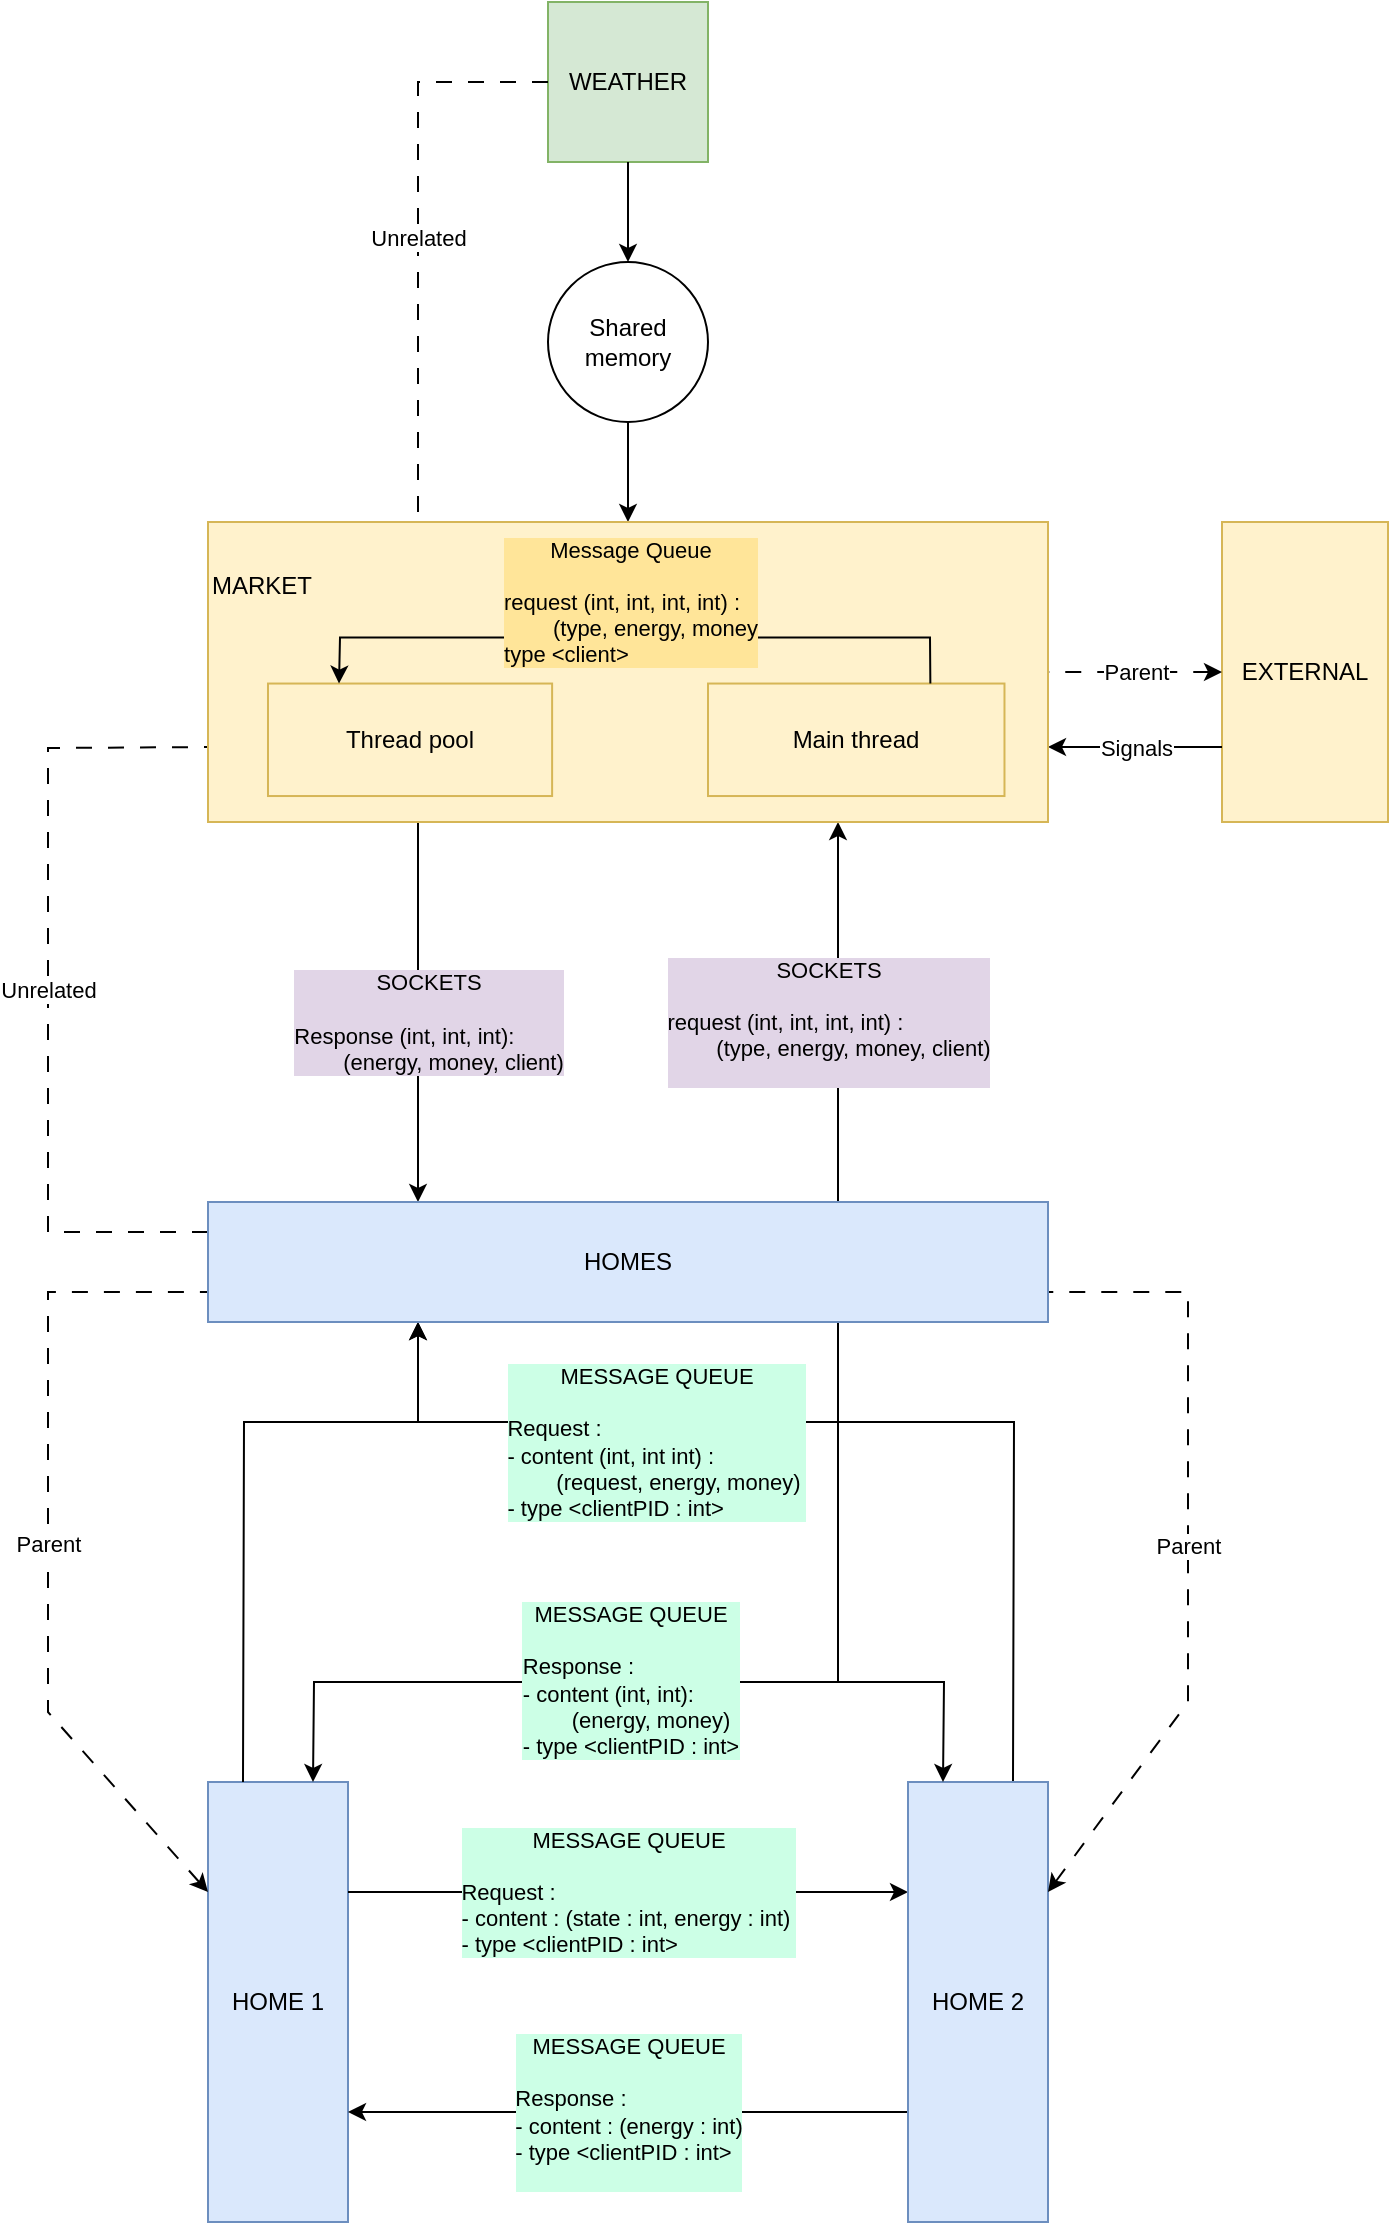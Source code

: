 <mxfile version="20.8.10" type="device"><diagram name="Page-1" id="oDPzcU-ClhAFNlhWpU6J"><mxGraphModel dx="1173" dy="615" grid="1" gridSize="10" guides="1" tooltips="1" connect="1" arrows="1" fold="1" page="1" pageScale="1" pageWidth="827" pageHeight="1169" math="0" shadow="0"><root><mxCell id="0"/><mxCell id="1" parent="0"/><mxCell id="NkhhBtuJVH0xMeRfSDVV-54" value="" style="endArrow=none;html=1;rounded=0;exitX=0.25;exitY=1;exitDx=0;exitDy=0;entryX=0.75;entryY=0;entryDx=0;entryDy=0;startArrow=classic;startFill=1;endFill=0;" edge="1" parent="1" source="NkhhBtuJVH0xMeRfSDVV-22" target="NkhhBtuJVH0xMeRfSDVV-5"><mxGeometry width="50" height="50" relative="1" as="geometry"><mxPoint x="400" y="740" as="sourcePoint"/><mxPoint x="460" y="730" as="targetPoint"/><Array as="points"><mxPoint x="295" y="750"/><mxPoint x="450" y="750"/><mxPoint x="593" y="750"/></Array></mxGeometry></mxCell><mxCell id="NkhhBtuJVH0xMeRfSDVV-2" value="WEATHER" style="whiteSpace=wrap;html=1;aspect=fixed;fillColor=#d5e8d4;strokeColor=#82b366;" vertex="1" parent="1"><mxGeometry x="360" y="40" width="80" height="80" as="geometry"/></mxCell><mxCell id="NkhhBtuJVH0xMeRfSDVV-13" value="" style="endArrow=classic;html=1;rounded=0;startArrow=none;startFill=0;exitX=0.75;exitY=0;exitDx=0;exitDy=0;entryX=0.75;entryY=1;entryDx=0;entryDy=0;" edge="1" parent="1" source="NkhhBtuJVH0xMeRfSDVV-22" target="NkhhBtuJVH0xMeRfSDVV-1"><mxGeometry relative="1" as="geometry"><mxPoint x="541" y="400.0" as="sourcePoint"/><mxPoint x="470" y="460" as="targetPoint"/><Array as="points"/></mxGeometry></mxCell><mxCell id="NkhhBtuJVH0xMeRfSDVV-14" value="SOCKETS&lt;br&gt;&lt;br&gt;&lt;div style=&quot;text-align: left;&quot;&gt;request (int, int, int, int) :&amp;nbsp;&lt;/div&gt;&lt;div style=&quot;text-align: left;&quot;&gt;&lt;span style=&quot;white-space: pre;&quot;&gt;&#9;&lt;/span&gt;(type, energy, money, client)&lt;/div&gt;&lt;div style=&quot;text-align: left;&quot;&gt;&lt;br&gt;&lt;/div&gt;" style="edgeLabel;resizable=0;html=1;align=center;verticalAlign=middle;fontColor=#000000;labelBackgroundColor=#E1D5E7;" connectable="0" vertex="1" parent="NkhhBtuJVH0xMeRfSDVV-13"><mxGeometry relative="1" as="geometry"><mxPoint x="-5" y="5" as="offset"/></mxGeometry></mxCell><mxCell id="NkhhBtuJVH0xMeRfSDVV-20" value="" style="endArrow=classic;startArrow=none;html=1;rounded=0;exitX=0.5;exitY=1;exitDx=0;exitDy=0;entryX=0.5;entryY=0;entryDx=0;entryDy=0;startFill=0;" edge="1" parent="1" source="NkhhBtuJVH0xMeRfSDVV-2" target="NkhhBtuJVH0xMeRfSDVV-59"><mxGeometry width="50" height="50" relative="1" as="geometry"><mxPoint x="350" y="330" as="sourcePoint"/><mxPoint x="415" y="166" as="targetPoint"/></mxGeometry></mxCell><mxCell id="NkhhBtuJVH0xMeRfSDVV-21" value="" style="endArrow=none;startArrow=classic;html=1;rounded=0;exitX=0.5;exitY=0;exitDx=0;exitDy=0;entryX=0.5;entryY=1;entryDx=0;entryDy=0;startFill=1;endFill=0;" edge="1" parent="1" source="NkhhBtuJVH0xMeRfSDVV-1" target="NkhhBtuJVH0xMeRfSDVV-59"><mxGeometry width="50" height="50" relative="1" as="geometry"><mxPoint x="280" y="160" as="sourcePoint"/><mxPoint x="406" y="226" as="targetPoint"/></mxGeometry></mxCell><mxCell id="NkhhBtuJVH0xMeRfSDVV-27" value="" style="endArrow=none;html=1;rounded=0;startArrow=none;startFill=0;entryX=0.25;entryY=0;entryDx=0;entryDy=0;dashed=1;dashPattern=8 8;endFill=0;exitX=0;exitY=0.5;exitDx=0;exitDy=0;" edge="1" parent="1" source="NkhhBtuJVH0xMeRfSDVV-2" target="NkhhBtuJVH0xMeRfSDVV-1"><mxGeometry relative="1" as="geometry"><mxPoint x="515" y="400" as="sourcePoint"/><mxPoint x="440" y="370" as="targetPoint"/><Array as="points"><mxPoint x="295" y="80"/></Array></mxGeometry></mxCell><mxCell id="NkhhBtuJVH0xMeRfSDVV-28" value="Unrelated" style="edgeLabel;resizable=0;html=1;align=center;verticalAlign=middle;" connectable="0" vertex="1" parent="NkhhBtuJVH0xMeRfSDVV-27"><mxGeometry relative="1" as="geometry"/></mxCell><mxCell id="NkhhBtuJVH0xMeRfSDVV-29" value="" style="endArrow=none;html=1;rounded=0;startArrow=none;startFill=0;entryX=0;entryY=0.75;entryDx=0;entryDy=0;dashed=1;dashPattern=8 8;endFill=0;exitX=0;exitY=0.25;exitDx=0;exitDy=0;" edge="1" parent="1" source="NkhhBtuJVH0xMeRfSDVV-22" target="NkhhBtuJVH0xMeRfSDVV-1"><mxGeometry relative="1" as="geometry"><mxPoint x="525" y="410" as="sourcePoint"/><mxPoint x="440" y="350" as="targetPoint"/><Array as="points"><mxPoint x="110" y="655"/><mxPoint x="110" y="413"/></Array></mxGeometry></mxCell><mxCell id="NkhhBtuJVH0xMeRfSDVV-30" value="Unrelated" style="edgeLabel;resizable=0;html=1;align=center;verticalAlign=middle;" connectable="0" vertex="1" parent="NkhhBtuJVH0xMeRfSDVV-29"><mxGeometry relative="1" as="geometry"/></mxCell><mxCell id="NkhhBtuJVH0xMeRfSDVV-41" value="" style="endArrow=none;html=1;rounded=0;startArrow=classic;startFill=1;endFill=0;exitX=0.25;exitY=0;exitDx=0;exitDy=0;entryX=0.25;entryY=1;entryDx=0;entryDy=0;" edge="1" parent="1" source="NkhhBtuJVH0xMeRfSDVV-22" target="NkhhBtuJVH0xMeRfSDVV-1"><mxGeometry relative="1" as="geometry"><mxPoint x="530" y="420" as="sourcePoint"/><mxPoint x="360" y="450" as="targetPoint"/><Array as="points"><mxPoint x="295" y="550"/></Array></mxGeometry></mxCell><mxCell id="NkhhBtuJVH0xMeRfSDVV-42" value="SOCKETS&lt;br&gt;&lt;br style=&quot;border-color: var(--border-color);&quot;&gt;&lt;div style=&quot;text-align: left;&quot;&gt;Response (int, int, int):&lt;/div&gt;&lt;div style=&quot;text-align: left;&quot;&gt;&lt;span style=&quot;white-space: pre;&quot;&gt;&#9;&lt;/span&gt;(energy, money, client)&lt;/div&gt;" style="edgeLabel;resizable=0;html=1;align=center;verticalAlign=middle;labelBackgroundColor=#E1D5E7;" connectable="0" vertex="1" parent="NkhhBtuJVH0xMeRfSDVV-41"><mxGeometry relative="1" as="geometry"><mxPoint x="5" y="5" as="offset"/></mxGeometry></mxCell><mxCell id="NkhhBtuJVH0xMeRfSDVV-4" value="HOME 1" style="whiteSpace=wrap;html=1;fillColor=#dae8fc;strokeColor=#6c8ebf;" vertex="1" parent="1"><mxGeometry x="190" y="930" width="70" height="220" as="geometry"/></mxCell><mxCell id="NkhhBtuJVH0xMeRfSDVV-47" value="" style="endArrow=none;html=1;rounded=0;startArrow=classic;startFill=1;exitX=1;exitY=0.75;exitDx=0;exitDy=0;entryX=0;entryY=0.75;entryDx=0;entryDy=0;endFill=0;" edge="1" parent="1" source="NkhhBtuJVH0xMeRfSDVV-4" target="NkhhBtuJVH0xMeRfSDVV-5"><mxGeometry relative="1" as="geometry"><mxPoint x="280" y="790" as="sourcePoint"/><mxPoint x="540" y="790" as="targetPoint"/></mxGeometry></mxCell><mxCell id="NkhhBtuJVH0xMeRfSDVV-48" value="&lt;span style=&quot;&quot;&gt;MESSAGE QUEUE&lt;br&gt;&lt;div style=&quot;text-align: left;&quot;&gt;&lt;br&gt;&lt;/div&gt;&lt;div style=&quot;text-align: left;&quot;&gt;Response :&lt;/div&gt;&lt;div style=&quot;text-align: left;&quot;&gt;- content : (energy : int)&lt;/div&gt;&lt;div style=&quot;text-align: left;&quot;&gt;- type &amp;lt;clientPID : int&amp;gt;&lt;/div&gt;&lt;/span&gt;&lt;div style=&quot;text-align: left;&quot;&gt;&lt;br&gt;&lt;/div&gt;" style="edgeLabel;resizable=0;html=1;align=center;verticalAlign=middle;labelBackgroundColor=#CCFFE6;" connectable="0" vertex="1" parent="NkhhBtuJVH0xMeRfSDVV-47"><mxGeometry relative="1" as="geometry"/></mxCell><mxCell id="NkhhBtuJVH0xMeRfSDVV-9" value="" style="endArrow=classic;html=1;rounded=0;startArrow=none;startFill=0;exitX=1;exitY=0.25;exitDx=0;exitDy=0;entryX=0;entryY=0.25;entryDx=0;entryDy=0;" edge="1" parent="1" source="NkhhBtuJVH0xMeRfSDVV-4" target="NkhhBtuJVH0xMeRfSDVV-5"><mxGeometry relative="1" as="geometry"><mxPoint x="370" y="599.86" as="sourcePoint"/><mxPoint x="470" y="599.86" as="targetPoint"/></mxGeometry></mxCell><mxCell id="NkhhBtuJVH0xMeRfSDVV-10" value="&lt;span style=&quot;&quot;&gt;MESSAGE QUEUE&lt;br&gt;&lt;br&gt;&lt;div style=&quot;text-align: left;&quot;&gt;Request :&lt;/div&gt;&lt;div style=&quot;text-align: left;&quot;&gt;- content : (state : int, energy : int)&amp;nbsp;&lt;/div&gt;&lt;div style=&quot;text-align: left;&quot;&gt;- type &amp;lt;clientPID : int&amp;gt;&lt;/div&gt;&lt;/span&gt;" style="edgeLabel;resizable=0;html=1;align=center;verticalAlign=middle;labelBackgroundColor=#CCFFE6;" connectable="0" vertex="1" parent="NkhhBtuJVH0xMeRfSDVV-9"><mxGeometry relative="1" as="geometry"/></mxCell><mxCell id="NkhhBtuJVH0xMeRfSDVV-23" value="" style="endArrow=none;html=1;rounded=0;startArrow=classic;startFill=1;entryX=0;entryY=0.75;entryDx=0;entryDy=0;dashed=1;dashPattern=8 8;endFill=0;exitX=0;exitY=0.25;exitDx=0;exitDy=0;" edge="1" parent="1" source="NkhhBtuJVH0xMeRfSDVV-4" target="NkhhBtuJVH0xMeRfSDVV-22"><mxGeometry relative="1" as="geometry"><mxPoint x="440" y="640" as="sourcePoint"/><mxPoint x="330" y="640" as="targetPoint"/><Array as="points"><mxPoint x="110" y="895"/><mxPoint x="110" y="685"/></Array></mxGeometry></mxCell><mxCell id="NkhhBtuJVH0xMeRfSDVV-24" value="Parent" style="edgeLabel;resizable=0;html=1;align=center;verticalAlign=middle;" connectable="0" vertex="1" parent="NkhhBtuJVH0xMeRfSDVV-23"><mxGeometry relative="1" as="geometry"/></mxCell><mxCell id="NkhhBtuJVH0xMeRfSDVV-52" value="" style="endArrow=classic;html=1;rounded=0;startArrow=none;startFill=0;exitX=0.25;exitY=0;exitDx=0;exitDy=0;entryX=0.25;entryY=1;entryDx=0;entryDy=0;" edge="1" parent="1" source="NkhhBtuJVH0xMeRfSDVV-4" target="NkhhBtuJVH0xMeRfSDVV-22"><mxGeometry relative="1" as="geometry"><mxPoint x="270" y="835" as="sourcePoint"/><mxPoint x="550" y="835" as="targetPoint"/><Array as="points"><mxPoint x="208" y="750"/><mxPoint x="295" y="750"/></Array></mxGeometry></mxCell><mxCell id="NkhhBtuJVH0xMeRfSDVV-53" value="&lt;span style=&quot;&quot;&gt;MESSAGE QUEUE&lt;br&gt;&lt;br&gt;&lt;div style=&quot;text-align: left;&quot;&gt;Request :&lt;/div&gt;&lt;div style=&quot;text-align: left;&quot;&gt;- content (int, int int) :&amp;nbsp;&lt;/div&gt;&lt;div style=&quot;text-align: left;&quot;&gt;&lt;span style=&quot;white-space: pre;&quot;&gt;&#9;&lt;/span&gt;(request, energy, money)&amp;nbsp;&lt;/div&gt;&lt;div style=&quot;text-align: left;&quot;&gt;- type &amp;lt;clientPID : int&amp;gt;&lt;/div&gt;&lt;/span&gt;" style="edgeLabel;resizable=0;html=1;align=center;verticalAlign=middle;labelBackgroundColor=#CCFFE6;" connectable="0" vertex="1" parent="NkhhBtuJVH0xMeRfSDVV-52"><mxGeometry relative="1" as="geometry"><mxPoint x="206" y="-12" as="offset"/></mxGeometry></mxCell><mxCell id="NkhhBtuJVH0xMeRfSDVV-5" value="HOME 2" style="whiteSpace=wrap;html=1;fillColor=#dae8fc;strokeColor=#6c8ebf;" vertex="1" parent="1"><mxGeometry x="540" y="930" width="70" height="220" as="geometry"/></mxCell><mxCell id="NkhhBtuJVH0xMeRfSDVV-25" value="" style="endArrow=none;html=1;rounded=0;startArrow=classic;startFill=1;entryX=1;entryY=0.75;entryDx=0;entryDy=0;dashed=1;dashPattern=8 8;endFill=0;exitX=1;exitY=0.25;exitDx=0;exitDy=0;" edge="1" parent="1" source="NkhhBtuJVH0xMeRfSDVV-5" target="NkhhBtuJVH0xMeRfSDVV-22"><mxGeometry relative="1" as="geometry"><mxPoint x="520" y="680" as="sourcePoint"/><mxPoint x="525" y="620" as="targetPoint"/><Array as="points"><mxPoint x="680" y="890"/><mxPoint x="680" y="685"/></Array></mxGeometry></mxCell><mxCell id="NkhhBtuJVH0xMeRfSDVV-26" value="Parent" style="edgeLabel;resizable=0;html=1;align=center;verticalAlign=middle;" connectable="0" vertex="1" parent="NkhhBtuJVH0xMeRfSDVV-25"><mxGeometry relative="1" as="geometry"/></mxCell><mxCell id="NkhhBtuJVH0xMeRfSDVV-56" value="" style="endArrow=classic;html=1;rounded=0;exitX=0.75;exitY=1;exitDx=0;exitDy=0;entryX=0.75;entryY=0;entryDx=0;entryDy=0;startArrow=none;startFill=0;endFill=1;" edge="1" parent="1" source="NkhhBtuJVH0xMeRfSDVV-22" target="NkhhBtuJVH0xMeRfSDVV-4"><mxGeometry width="50" height="50" relative="1" as="geometry"><mxPoint x="305" y="710" as="sourcePoint"/><mxPoint x="602.5" y="850" as="targetPoint"/><Array as="points"><mxPoint x="505" y="880"/><mxPoint x="370" y="880"/><mxPoint x="243" y="880"/></Array></mxGeometry></mxCell><mxCell id="NkhhBtuJVH0xMeRfSDVV-57" value="" style="endArrow=classic;html=1;rounded=0;exitX=0.75;exitY=1;exitDx=0;exitDy=0;entryX=0.25;entryY=0;entryDx=0;entryDy=0;startArrow=none;startFill=0;endFill=1;" edge="1" parent="1" source="NkhhBtuJVH0xMeRfSDVV-22" target="NkhhBtuJVH0xMeRfSDVV-5"><mxGeometry width="50" height="50" relative="1" as="geometry"><mxPoint x="515" y="710" as="sourcePoint"/><mxPoint x="252.5" y="850" as="targetPoint"/><Array as="points"><mxPoint x="505" y="880"/><mxPoint x="558" y="880"/></Array></mxGeometry></mxCell><mxCell id="NkhhBtuJVH0xMeRfSDVV-22" value="HOMES" style="rounded=0;whiteSpace=wrap;html=1;fillColor=#dae8fc;strokeColor=#6c8ebf;" vertex="1" parent="1"><mxGeometry x="190" y="640" width="420" height="60" as="geometry"/></mxCell><mxCell id="NkhhBtuJVH0xMeRfSDVV-58" value="&lt;span style=&quot;&quot;&gt;MESSAGE QUEUE&lt;br&gt;&lt;br&gt;&lt;div style=&quot;text-align: left;&quot;&gt;Response :&lt;/div&gt;&lt;div style=&quot;text-align: left;&quot;&gt;- content (int, int):&amp;nbsp;&lt;/div&gt;&lt;div style=&quot;text-align: left;&quot;&gt;&lt;span style=&quot;white-space: pre;&quot;&gt;&#9;&lt;/span&gt;(energy, money)&amp;nbsp;&lt;/div&gt;&lt;div style=&quot;text-align: left;&quot;&gt;- type &amp;lt;clientPID : int&amp;gt;&lt;/div&gt;&lt;/span&gt;" style="edgeLabel;resizable=0;html=1;align=center;verticalAlign=middle;labelBackgroundColor=#CCFFE6;" connectable="0" vertex="1" parent="1"><mxGeometry x="399.999" y="880" as="geometry"><mxPoint x="1" y="-1" as="offset"/></mxGeometry></mxCell><mxCell id="NkhhBtuJVH0xMeRfSDVV-3" value="EXTERNAL&lt;br&gt;" style="whiteSpace=wrap;html=1;fillColor=#fff2cc;strokeColor=#d6b656;" vertex="1" parent="1"><mxGeometry x="697" y="300" width="83" height="150" as="geometry"/></mxCell><mxCell id="NkhhBtuJVH0xMeRfSDVV-15" value="" style="endArrow=none;html=1;rounded=0;startArrow=classic;startFill=1;entryX=1;entryY=0.5;entryDx=0;entryDy=0;dashed=1;dashPattern=8 8;endFill=0;" edge="1" parent="1" source="NkhhBtuJVH0xMeRfSDVV-3" target="NkhhBtuJVH0xMeRfSDVV-1"><mxGeometry relative="1" as="geometry"><mxPoint x="519.177" y="430.0" as="sourcePoint"/><mxPoint x="369.43" y="370" as="targetPoint"/></mxGeometry></mxCell><mxCell id="NkhhBtuJVH0xMeRfSDVV-16" value="Parent" style="edgeLabel;resizable=0;html=1;align=center;verticalAlign=middle;" connectable="0" vertex="1" parent="NkhhBtuJVH0xMeRfSDVV-15"><mxGeometry relative="1" as="geometry"/></mxCell><mxCell id="NkhhBtuJVH0xMeRfSDVV-17" value="" style="endArrow=classic;html=1;rounded=0;startArrow=none;startFill=0;exitX=0;exitY=0.75;exitDx=0;exitDy=0;entryX=1;entryY=0.75;entryDx=0;entryDy=0;endFill=1;" edge="1" parent="1" source="NkhhBtuJVH0xMeRfSDVV-3" target="NkhhBtuJVH0xMeRfSDVV-1"><mxGeometry relative="1" as="geometry"><mxPoint x="519.177" y="430.0" as="sourcePoint"/><mxPoint x="369.43" y="370" as="targetPoint"/></mxGeometry></mxCell><mxCell id="NkhhBtuJVH0xMeRfSDVV-18" value="Signals" style="edgeLabel;resizable=0;html=1;align=center;verticalAlign=middle;" connectable="0" vertex="1" parent="NkhhBtuJVH0xMeRfSDVV-17"><mxGeometry relative="1" as="geometry"/></mxCell><mxCell id="NkhhBtuJVH0xMeRfSDVV-34" value="" style="group" vertex="1" connectable="0" parent="1"><mxGeometry x="190" y="300" width="420" height="150" as="geometry"/></mxCell><mxCell id="NkhhBtuJVH0xMeRfSDVV-1" value="&lt;div style=&quot;text-align: center;&quot;&gt;&lt;span style=&quot;background-color: initial;&quot;&gt;MARKET&lt;/span&gt;&lt;/div&gt;&lt;div style=&quot;text-align: center;&quot;&gt;&lt;span style=&quot;background-color: initial;&quot;&gt;&lt;br&gt;&lt;/span&gt;&lt;/div&gt;&lt;div style=&quot;text-align: center;&quot;&gt;&lt;span style=&quot;background-color: initial;&quot;&gt;&lt;br&gt;&lt;/span&gt;&lt;/div&gt;&lt;div style=&quot;text-align: center;&quot;&gt;&lt;span style=&quot;background-color: initial;&quot;&gt;&lt;br&gt;&lt;/span&gt;&lt;/div&gt;&lt;div style=&quot;text-align: center;&quot;&gt;&lt;span style=&quot;background-color: initial;&quot;&gt;&lt;br&gt;&lt;/span&gt;&lt;/div&gt;&lt;div style=&quot;text-align: center;&quot;&gt;&lt;span style=&quot;background-color: initial;&quot;&gt;&lt;br&gt;&lt;/span&gt;&lt;/div&gt;&lt;div style=&quot;text-align: center;&quot;&gt;&lt;span style=&quot;background-color: initial;&quot;&gt;&lt;br&gt;&lt;/span&gt;&lt;/div&gt;" style="whiteSpace=wrap;html=1;fillColor=#fff2cc;strokeColor=#d6b656;align=left;" vertex="1" parent="NkhhBtuJVH0xMeRfSDVV-34"><mxGeometry width="420.0" height="150" as="geometry"/></mxCell><mxCell id="NkhhBtuJVH0xMeRfSDVV-32" value="Thread pool" style="rounded=0;whiteSpace=wrap;html=1;fillColor=#fff2cc;strokeColor=#d6b656;" vertex="1" parent="NkhhBtuJVH0xMeRfSDVV-34"><mxGeometry x="29.996" y="80.769" width="142.059" height="56.25" as="geometry"/></mxCell><mxCell id="NkhhBtuJVH0xMeRfSDVV-35" value="Main thread" style="rounded=0;whiteSpace=wrap;html=1;fillColor=#fff2cc;strokeColor=#d6b656;" vertex="1" parent="NkhhBtuJVH0xMeRfSDVV-34"><mxGeometry x="250.005" y="80.769" width="148.235" height="56.25" as="geometry"/></mxCell><mxCell id="NkhhBtuJVH0xMeRfSDVV-39" value="" style="endArrow=classic;html=1;rounded=0;startArrow=none;startFill=0;exitX=0.75;exitY=0;exitDx=0;exitDy=0;entryX=0.25;entryY=0;entryDx=0;entryDy=0;endFill=1;" edge="1" parent="NkhhBtuJVH0xMeRfSDVV-34" source="NkhhBtuJVH0xMeRfSDVV-35" target="NkhhBtuJVH0xMeRfSDVV-32"><mxGeometry relative="1" as="geometry"><mxPoint x="397.765" y="56.25" as="sourcePoint"/><mxPoint x="39.529" y="56.25" as="targetPoint"/><Array as="points"><mxPoint x="361" y="57.692"/><mxPoint x="210" y="57.692"/><mxPoint x="66" y="57.692"/></Array></mxGeometry></mxCell><mxCell id="NkhhBtuJVH0xMeRfSDVV-40" value="Message Queue&lt;br&gt;&lt;br&gt;&lt;div style=&quot;border-color: var(--border-color); text-align: left;&quot;&gt;request (int, int, int, int) :&amp;nbsp;&lt;/div&gt;&lt;div style=&quot;border-color: var(--border-color); text-align: left;&quot;&gt;&#9;&lt;span style=&quot;white-space: pre;&quot;&gt;&#9;&lt;/span&gt;(type, energy, money&lt;/div&gt;&lt;div style=&quot;border-color: var(--border-color); text-align: left;&quot;&gt;type &amp;lt;client&amp;gt;&lt;/div&gt;" style="edgeLabel;resizable=0;html=1;align=center;verticalAlign=middle;labelBackgroundColor=#FFE599;" connectable="0" vertex="1" parent="NkhhBtuJVH0xMeRfSDVV-39"><mxGeometry relative="1" as="geometry"><mxPoint x="-3" y="-18" as="offset"/></mxGeometry></mxCell><mxCell id="NkhhBtuJVH0xMeRfSDVV-59" value="Shared&lt;br&gt;memory" style="ellipse;whiteSpace=wrap;html=1;aspect=fixed;labelBackgroundColor=#FFFFFF;fontColor=#000000;" vertex="1" parent="1"><mxGeometry x="360" y="170" width="80" height="80" as="geometry"/></mxCell></root></mxGraphModel></diagram></mxfile>